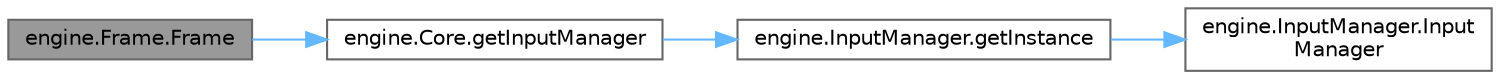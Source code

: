 digraph "engine.Frame.Frame"
{
 // LATEX_PDF_SIZE
  bgcolor="transparent";
  edge [fontname=Helvetica,fontsize=10,labelfontname=Helvetica,labelfontsize=10];
  node [fontname=Helvetica,fontsize=10,shape=box,height=0.2,width=0.4];
  rankdir="LR";
  Node1 [id="Node000001",label="engine.Frame.Frame",height=0.2,width=0.4,color="gray40", fillcolor="grey60", style="filled", fontcolor="black",tooltip="Initializes the new frame."];
  Node1 -> Node2 [id="edge1_Node000001_Node000002",color="steelblue1",style="solid",tooltip=" "];
  Node2 [id="Node000002",label="engine.Core.getInputManager",height=0.2,width=0.4,color="grey40", fillcolor="white", style="filled",URL="$classengine_1_1_core.html#a2b8d5ab296c2a48e7150a78dc19c2b09",tooltip="Controls access to the input manager."];
  Node2 -> Node3 [id="edge2_Node000002_Node000003",color="steelblue1",style="solid",tooltip=" "];
  Node3 [id="Node000003",label="engine.InputManager.getInstance",height=0.2,width=0.4,color="grey40", fillcolor="white", style="filled",URL="$classengine_1_1_input_manager.html#a55cc5fad5e42059643d58c5c0f550b82",tooltip="Returns shared instance of InputManager."];
  Node3 -> Node4 [id="edge3_Node000003_Node000004",color="steelblue1",style="solid",tooltip=" "];
  Node4 [id="Node000004",label="engine.InputManager.Input\lManager",height=0.2,width=0.4,color="grey40", fillcolor="white", style="filled",URL="$classengine_1_1_input_manager.html#a1ab5f8bce66f516527390223c6dc18db",tooltip="Private constructor."];
}
